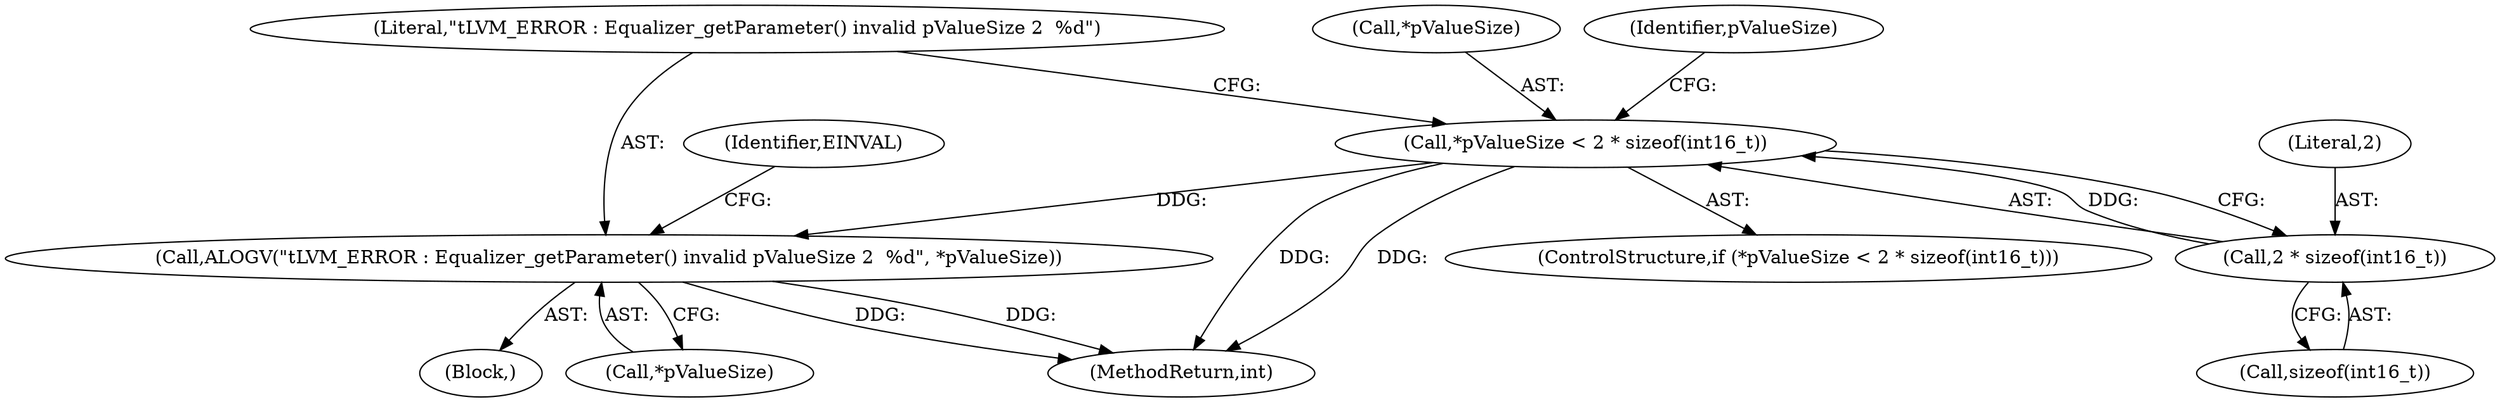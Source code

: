 digraph "0_Android_c66c43ad571ed2590dcd55a762c73c90d9744bac@API" {
"1000168" [label="(Call,*pValueSize < 2 * sizeof(int16_t))"];
"1000171" [label="(Call,2 * sizeof(int16_t))"];
"1000176" [label="(Call,ALOGV(\"\tLVM_ERROR : Equalizer_getParameter() invalid pValueSize 2  %d\", *pValueSize))"];
"1000171" [label="(Call,2 * sizeof(int16_t))"];
"1000177" [label="(Literal,\"\tLVM_ERROR : Equalizer_getParameter() invalid pValueSize 2  %d\")"];
"1000169" [label="(Call,*pValueSize)"];
"1000567" [label="(MethodReturn,int)"];
"1000176" [label="(Call,ALOGV(\"\tLVM_ERROR : Equalizer_getParameter() invalid pValueSize 2  %d\", *pValueSize))"];
"1000172" [label="(Literal,2)"];
"1000175" [label="(Block,)"];
"1000178" [label="(Call,*pValueSize)"];
"1000167" [label="(ControlStructure,if (*pValueSize < 2 * sizeof(int16_t)))"];
"1000182" [label="(Identifier,EINVAL)"];
"1000168" [label="(Call,*pValueSize < 2 * sizeof(int16_t))"];
"1000173" [label="(Call,sizeof(int16_t))"];
"1000185" [label="(Identifier,pValueSize)"];
"1000168" -> "1000167"  [label="AST: "];
"1000168" -> "1000171"  [label="CFG: "];
"1000169" -> "1000168"  [label="AST: "];
"1000171" -> "1000168"  [label="AST: "];
"1000177" -> "1000168"  [label="CFG: "];
"1000185" -> "1000168"  [label="CFG: "];
"1000168" -> "1000567"  [label="DDG: "];
"1000168" -> "1000567"  [label="DDG: "];
"1000171" -> "1000168"  [label="DDG: "];
"1000168" -> "1000176"  [label="DDG: "];
"1000171" -> "1000173"  [label="CFG: "];
"1000172" -> "1000171"  [label="AST: "];
"1000173" -> "1000171"  [label="AST: "];
"1000176" -> "1000175"  [label="AST: "];
"1000176" -> "1000178"  [label="CFG: "];
"1000177" -> "1000176"  [label="AST: "];
"1000178" -> "1000176"  [label="AST: "];
"1000182" -> "1000176"  [label="CFG: "];
"1000176" -> "1000567"  [label="DDG: "];
"1000176" -> "1000567"  [label="DDG: "];
}
